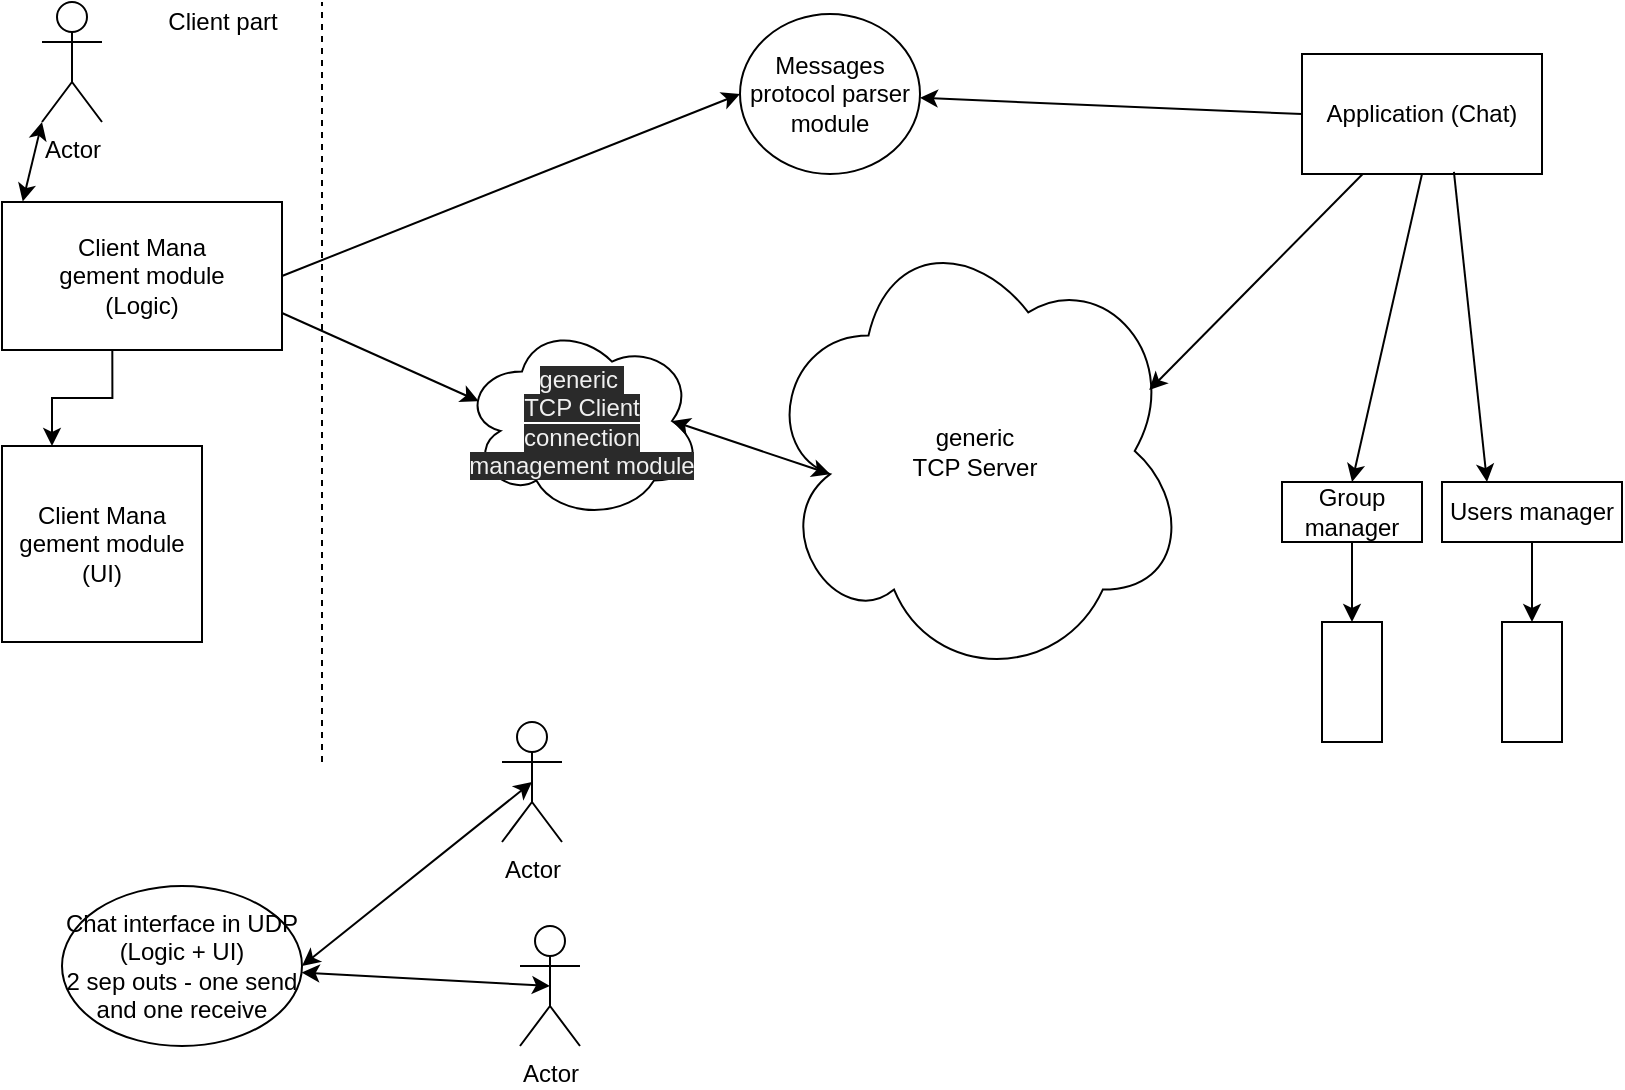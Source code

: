 <mxfile>
    <diagram id="L6ycYeA9Zmjqn7gAQwpL" name="Page-1">
        <mxGraphModel dx="946" dy="416" grid="1" gridSize="10" guides="1" tooltips="1" connect="1" arrows="1" fold="1" page="1" pageScale="1" pageWidth="827" pageHeight="1169" math="0" shadow="0">
            <root>
                <mxCell id="0"/>
                <mxCell id="1" parent="0"/>
                <mxCell id="2" value="Client Mana&lt;br&gt;gement module&lt;br&gt;(Logic)" style="rounded=0;whiteSpace=wrap;html=1;" parent="1" vertex="1">
                    <mxGeometry x="10" y="110" width="140" height="74" as="geometry"/>
                </mxCell>
                <mxCell id="3" value="generic &lt;br&gt;TCP Server" style="ellipse;shape=cloud;whiteSpace=wrap;html=1;direction=east;" parent="1" vertex="1">
                    <mxGeometry x="390" y="119" width="213" height="231" as="geometry"/>
                </mxCell>
                <mxCell id="5" value="Application (Chat)" style="rounded=0;whiteSpace=wrap;html=1;" parent="1" vertex="1">
                    <mxGeometry x="660" y="36" width="120" height="60" as="geometry"/>
                </mxCell>
                <mxCell id="7" value="" style="endArrow=classic;html=1;entryX=0.909;entryY=0.368;entryDx=0;entryDy=0;entryPerimeter=0;" parent="1" target="3" edge="1" source="5">
                    <mxGeometry width="50" height="50" relative="1" as="geometry">
                        <mxPoint x="569" y="209" as="sourcePoint"/>
                        <mxPoint x="559" y="172" as="targetPoint"/>
                    </mxGeometry>
                </mxCell>
                <mxCell id="14" value="" style="endArrow=classic;html=1;exitX=1;exitY=0.75;exitDx=0;exitDy=0;entryX=0.07;entryY=0.4;entryDx=0;entryDy=0;entryPerimeter=0;" parent="1" target="53" edge="1" source="2">
                    <mxGeometry width="50" height="50" relative="1" as="geometry">
                        <mxPoint x="85" y="156" as="sourcePoint"/>
                        <mxPoint x="280.42" y="245.2" as="targetPoint"/>
                    </mxGeometry>
                </mxCell>
                <mxCell id="15" value="Messages protocol parser module" style="ellipse;whiteSpace=wrap;html=1;" parent="1" vertex="1">
                    <mxGeometry x="379" y="16" width="90" height="80" as="geometry"/>
                </mxCell>
                <mxCell id="16" value="" style="endArrow=classic;html=1;exitX=1;exitY=0.5;exitDx=0;exitDy=0;entryX=0;entryY=0.5;entryDx=0;entryDy=0;" parent="1" source="2" target="15" edge="1">
                    <mxGeometry width="50" height="50" relative="1" as="geometry">
                        <mxPoint x="199" y="300" as="sourcePoint"/>
                        <mxPoint x="299" y="352" as="targetPoint"/>
                    </mxGeometry>
                </mxCell>
                <mxCell id="18" value="" style="endArrow=classic;html=1;exitX=0;exitY=0.5;exitDx=0;exitDy=0;" parent="1" source="5" target="15" edge="1">
                    <mxGeometry width="50" height="50" relative="1" as="geometry">
                        <mxPoint x="439" y="282" as="sourcePoint"/>
                        <mxPoint x="419" y="192" as="targetPoint"/>
                    </mxGeometry>
                </mxCell>
                <mxCell id="27" value="Chat interface in UDP (Logic + UI)&lt;br&gt;2 sep outs - one send and one receive" style="ellipse;whiteSpace=wrap;html=1;" parent="1" vertex="1">
                    <mxGeometry x="40" y="452" width="120" height="80" as="geometry"/>
                </mxCell>
                <mxCell id="29" value="Actor" style="shape=umlActor;verticalLabelPosition=bottom;verticalAlign=top;html=1;outlineConnect=0;" parent="1" vertex="1">
                    <mxGeometry x="30" y="10" width="30" height="60" as="geometry"/>
                </mxCell>
                <mxCell id="30" value="" style="endArrow=classic;startArrow=classic;html=1;entryX=0;entryY=1;entryDx=0;entryDy=0;entryPerimeter=0;exitX=0.074;exitY=-0.003;exitDx=0;exitDy=0;exitPerimeter=0;" parent="1" source="2" edge="1" target="29">
                    <mxGeometry width="50" height="50" relative="1" as="geometry">
                        <mxPoint x="54" y="115" as="sourcePoint"/>
                        <mxPoint x="66" y="70" as="targetPoint"/>
                    </mxGeometry>
                </mxCell>
                <mxCell id="31" value="Actor" style="shape=umlActor;verticalLabelPosition=bottom;verticalAlign=top;html=1;outlineConnect=0;" parent="1" vertex="1">
                    <mxGeometry x="260" y="370" width="30" height="60" as="geometry"/>
                </mxCell>
                <mxCell id="32" value="" style="endArrow=classic;startArrow=classic;html=1;exitX=1;exitY=0.5;exitDx=0;exitDy=0;entryX=0.5;entryY=0.5;entryDx=0;entryDy=0;entryPerimeter=0;" parent="1" source="27" edge="1" target="31">
                    <mxGeometry width="50" height="50" relative="1" as="geometry">
                        <mxPoint x="369" y="322" as="sourcePoint"/>
                        <mxPoint x="429" y="464" as="targetPoint"/>
                    </mxGeometry>
                </mxCell>
                <mxCell id="33" value="Actor" style="shape=umlActor;verticalLabelPosition=bottom;verticalAlign=top;html=1;outlineConnect=0;" parent="1" vertex="1">
                    <mxGeometry x="269" y="472" width="30" height="60" as="geometry"/>
                </mxCell>
                <mxCell id="34" value="" style="endArrow=classic;startArrow=classic;html=1;exitX=0.5;exitY=0.5;exitDx=0;exitDy=0;exitPerimeter=0;" parent="1" target="27" edge="1" source="33">
                    <mxGeometry width="50" height="50" relative="1" as="geometry">
                        <mxPoint x="259" y="512" as="sourcePoint"/>
                        <mxPoint x="419" y="332" as="targetPoint"/>
                    </mxGeometry>
                </mxCell>
                <mxCell id="52" value="" style="edgeStyle=orthogonalEdgeStyle;rounded=0;orthogonalLoop=1;jettySize=auto;html=1;" edge="1" parent="1" source="35" target="51">
                    <mxGeometry relative="1" as="geometry"/>
                </mxCell>
                <mxCell id="35" value="Users manager" style="rounded=0;whiteSpace=wrap;html=1;" parent="1" vertex="1">
                    <mxGeometry x="730" y="250" width="90" height="30" as="geometry"/>
                </mxCell>
                <mxCell id="50" value="" style="edgeStyle=orthogonalEdgeStyle;rounded=0;orthogonalLoop=1;jettySize=auto;html=1;" edge="1" parent="1" source="36" target="49">
                    <mxGeometry relative="1" as="geometry"/>
                </mxCell>
                <mxCell id="36" value="Group manager" style="rounded=0;whiteSpace=wrap;html=1;" parent="1" vertex="1">
                    <mxGeometry x="650" y="250" width="70" height="30" as="geometry"/>
                </mxCell>
                <mxCell id="37" value="" style="endArrow=classic;html=1;exitX=0.5;exitY=1;exitDx=0;exitDy=0;entryX=0.5;entryY=0;entryDx=0;entryDy=0;" parent="1" source="5" target="36" edge="1">
                    <mxGeometry width="50" height="50" relative="1" as="geometry">
                        <mxPoint x="389" y="372" as="sourcePoint"/>
                        <mxPoint x="439" y="322" as="targetPoint"/>
                    </mxGeometry>
                </mxCell>
                <mxCell id="38" value="" style="endArrow=classic;html=1;exitX=0.633;exitY=0.983;exitDx=0;exitDy=0;exitPerimeter=0;entryX=0.25;entryY=0;entryDx=0;entryDy=0;" parent="1" source="5" target="35" edge="1">
                    <mxGeometry width="50" height="50" relative="1" as="geometry">
                        <mxPoint x="389" y="372" as="sourcePoint"/>
                        <mxPoint x="439" y="322" as="targetPoint"/>
                    </mxGeometry>
                </mxCell>
                <mxCell id="39" value="Client Mana&lt;br&gt;gement module&lt;br&gt;(UI)" style="rounded=0;whiteSpace=wrap;html=1;" vertex="1" parent="1">
                    <mxGeometry x="10" y="232" width="100" height="98" as="geometry"/>
                </mxCell>
                <mxCell id="44" style="edgeStyle=orthogonalEdgeStyle;rounded=0;orthogonalLoop=1;jettySize=auto;html=1;exitX=0.394;exitY=0.998;exitDx=0;exitDy=0;entryX=0.25;entryY=0;entryDx=0;entryDy=0;exitPerimeter=0;" edge="1" parent="1" source="2" target="39">
                    <mxGeometry relative="1" as="geometry">
                        <mxPoint x="40" y="175" as="sourcePoint"/>
                    </mxGeometry>
                </mxCell>
                <mxCell id="47" value="" style="endArrow=none;dashed=1;html=1;" edge="1" parent="1">
                    <mxGeometry width="50" height="50" relative="1" as="geometry">
                        <mxPoint x="170" y="390" as="sourcePoint"/>
                        <mxPoint x="170" y="10" as="targetPoint"/>
                    </mxGeometry>
                </mxCell>
                <mxCell id="48" value="Client part" style="text;html=1;align=center;verticalAlign=middle;resizable=0;points=[];autosize=1;" vertex="1" parent="1">
                    <mxGeometry x="85" y="10" width="70" height="20" as="geometry"/>
                </mxCell>
                <mxCell id="49" value="" style="rounded=0;whiteSpace=wrap;html=1;" vertex="1" parent="1">
                    <mxGeometry x="670" y="320" width="30" height="60" as="geometry"/>
                </mxCell>
                <mxCell id="51" value="" style="rounded=0;whiteSpace=wrap;html=1;" vertex="1" parent="1">
                    <mxGeometry x="760" y="320" width="30" height="60" as="geometry"/>
                </mxCell>
                <mxCell id="53" value="&lt;meta charset=&quot;utf-8&quot;&gt;&lt;span style=&quot;color: rgb(240, 240, 240); font-family: helvetica; font-size: 12px; font-style: normal; font-weight: 400; letter-spacing: normal; text-align: center; text-indent: 0px; text-transform: none; word-spacing: 0px; background-color: rgb(42, 42, 42); display: inline; float: none;&quot;&gt;generic&lt;span&gt;&amp;nbsp;&lt;/span&gt;&lt;/span&gt;&lt;br style=&quot;color: rgb(240, 240, 240); font-family: helvetica; font-size: 12px; font-style: normal; font-weight: 400; letter-spacing: normal; text-align: center; text-indent: 0px; text-transform: none; word-spacing: 0px; background-color: rgb(42, 42, 42);&quot;&gt;&lt;span style=&quot;color: rgb(240, 240, 240); font-family: helvetica; font-size: 12px; font-style: normal; font-weight: 400; letter-spacing: normal; text-align: center; text-indent: 0px; text-transform: none; word-spacing: 0px; background-color: rgb(42, 42, 42); display: inline; float: none;&quot;&gt;TCP Client connection management module&lt;/span&gt;" style="ellipse;shape=cloud;whiteSpace=wrap;html=1;" vertex="1" parent="1">
                    <mxGeometry x="240" y="170" width="120" height="99" as="geometry"/>
                </mxCell>
                <mxCell id="55" value="" style="endArrow=classic;startArrow=classic;html=1;exitX=0.875;exitY=0.5;exitDx=0;exitDy=0;exitPerimeter=0;entryX=0.16;entryY=0.55;entryDx=0;entryDy=0;entryPerimeter=0;" edge="1" parent="1" source="53" target="3">
                    <mxGeometry width="50" height="50" relative="1" as="geometry">
                        <mxPoint x="400" y="250" as="sourcePoint"/>
                        <mxPoint x="450" y="200" as="targetPoint"/>
                    </mxGeometry>
                </mxCell>
            </root>
        </mxGraphModel>
    </diagram>
</mxfile>